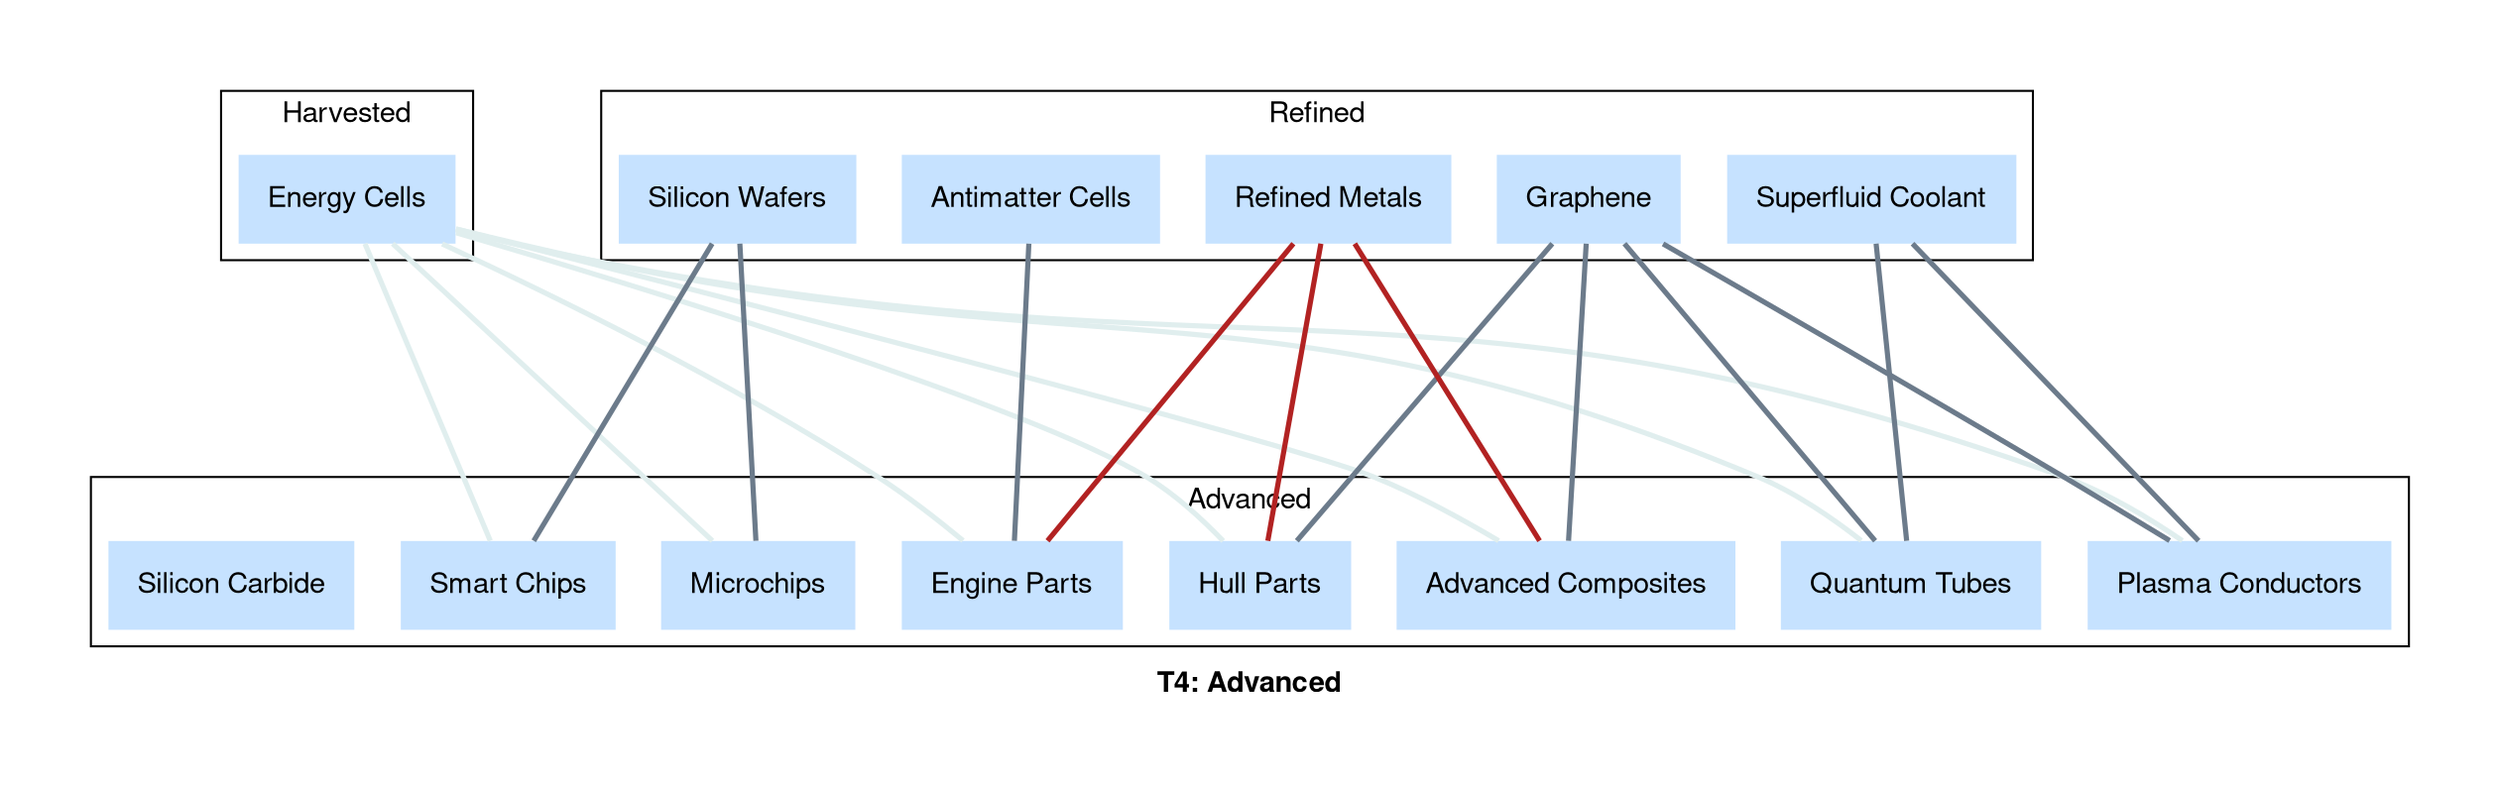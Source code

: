 graph "X4 Economy" {
	compound=true fontname="Helvetica,Arial,sans-serif"
	label=<<b>T4: Advanced</b>>
	graph [nodesep=0.3 pad=0.5 ranksep=2]
	node [color=slategray1 fontname="Helvetica,Arial,sans-serif" margin=0.2 penwidth=0 shape=record style=filled]
	edge [fontname="Helvetica,Arial,sans-serif" penwidth=2.5]
	subgraph 0 {
		cluster=true label=Harvested
		"Energy Cells" [colour=lightsteelblue2 shape=box]
	}
	subgraph 3 {
		cluster=true label=Refined
		"Superfluid Coolant" [colour=lightsteelblue2 shape=box]
		Graphene [colour=lightsteelblue2 shape=box]
		"Refined Metals" [colour=lightsteelblue2 shape=box]
		"Antimatter Cells" [colour=lightsteelblue2 shape=box]
		"Silicon Wafers" [colour=lightsteelblue2 shape=box]
	}
	subgraph 4 {
		cluster=true label=Advanced
		"Plasma Conductors" [colour=lightsteelblue2 shape=box]
		"Quantum Tubes" [colour=lightsteelblue2 shape=box]
		"Advanced Composites" [colour=lightsteelblue2 shape=box]
		"Hull Parts" [colour=lightsteelblue2 shape=box]
		"Engine Parts" [colour=lightsteelblue2 shape=box]
		Microchips [colour=lightsteelblue2 shape=box]
		"Smart Chips" [colour=lightsteelblue2 shape=box]
		"Silicon Carbide" [colour=lightsteelblue2 shape=box]
	}
	"Energy Cells" -- "Plasma Conductors" [color=azure2 constraint=false]
	Graphene -- "Plasma Conductors" [color=slategray4 constraint=true]
	"Superfluid Coolant" -- "Plasma Conductors" [color=slategray4 constraint=true]
	"Energy Cells" -- "Quantum Tubes" [color=azure2 constraint=false]
	Graphene -- "Quantum Tubes" [color=slategray4 constraint=true]
	"Superfluid Coolant" -- "Quantum Tubes" [color=slategray4 constraint=true]
	"Energy Cells" -- "Advanced Composites" [color=azure2 constraint=false]
	Graphene -- "Advanced Composites" [color=slategray4 constraint=true]
	"Refined Metals" -- "Advanced Composites" [color=firebrick constraint=true]
	"Energy Cells" -- "Hull Parts" [color=azure2 constraint=false]
	Graphene -- "Hull Parts" [color=slategray4 constraint=true]
	"Refined Metals" -- "Hull Parts" [color=firebrick constraint=true]
	"Antimatter Cells" -- "Engine Parts" [color=slategray4 constraint=true]
	"Energy Cells" -- "Engine Parts" [color=azure2 constraint=false]
	"Refined Metals" -- "Engine Parts" [color=firebrick constraint=true]
	"Energy Cells" -- Microchips [color=azure2 constraint=false]
	"Silicon Wafers" -- Microchips [color=slategray4 constraint=true]
	"Energy Cells" -- "Smart Chips" [color=azure2 constraint=false]
	"Silicon Wafers" -- "Smart Chips" [color=slategray4 constraint=true]
}

